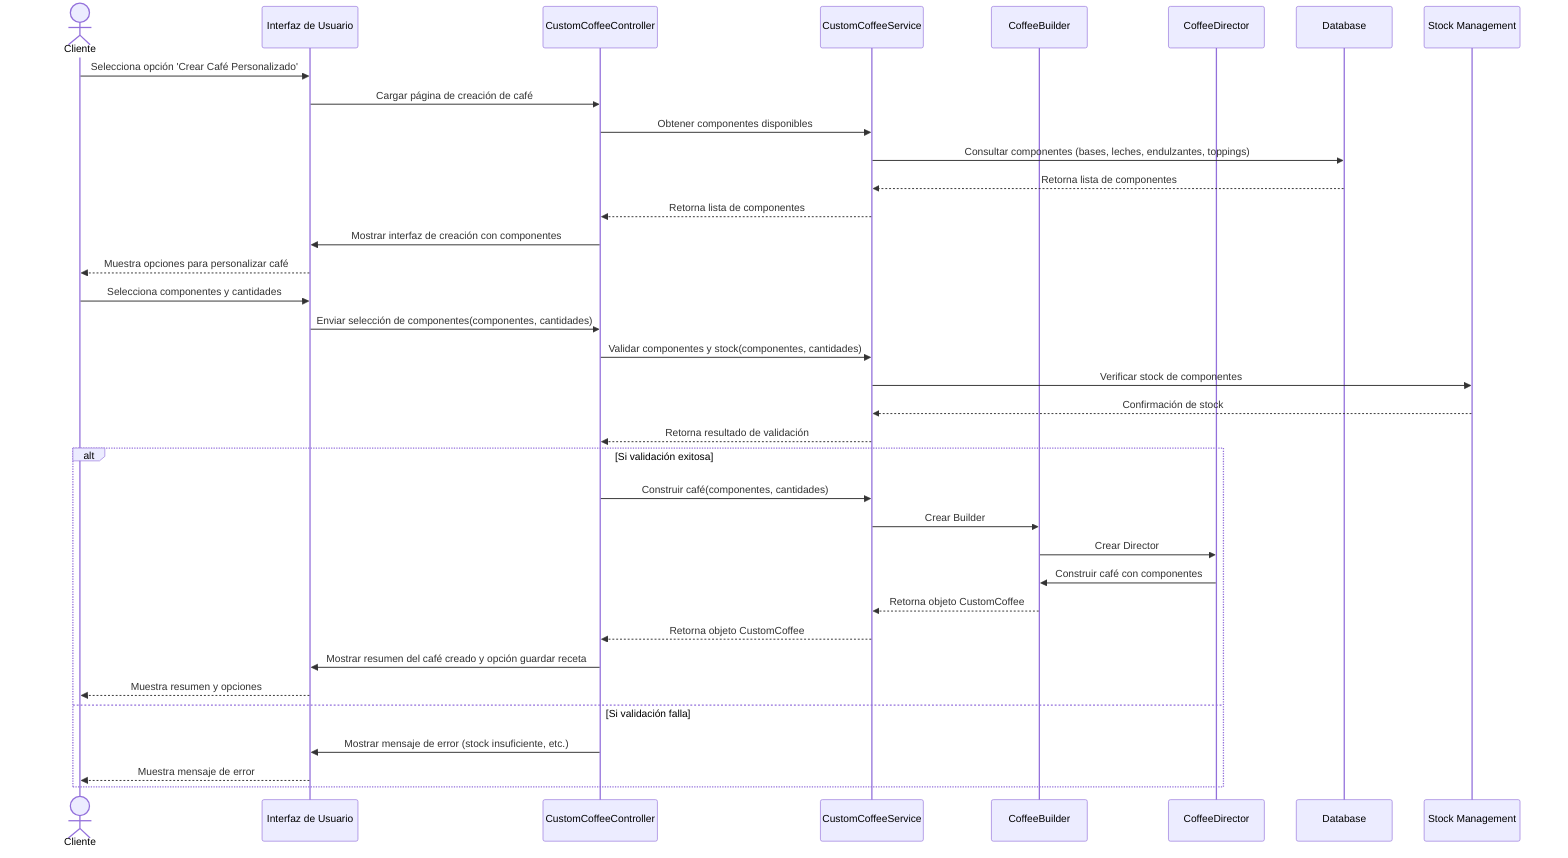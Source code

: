 sequenceDiagram
    actor Cliente
    participant UI as Interfaz de Usuario
    participant CCC as CustomCoffeeController
    participant CCS as CustomCoffeeService
    participant CB as CoffeeBuilder
    participant CD as CoffeeDirector
    participant DB as Database
    participant Stock as Stock Management

    Cliente->>UI: Selecciona opción 'Crear Café Personalizado'
    UI->>CCC: Cargar página de creación de café
    CCC->>CCS: Obtener componentes disponibles
    CCS->>DB: Consultar componentes (bases, leches, endulzantes, toppings)
    DB-->>CCS: Retorna lista de componentes
    CCS-->>CCC: Retorna lista de componentes
    CCC->>UI: Mostrar interfaz de creación con componentes
    UI-->>Cliente: Muestra opciones para personalizar café

    Cliente->>UI: Selecciona componentes y cantidades
    UI->>CCC: Enviar selección de componentes(componentes, cantidades)
    CCC->>CCS: Validar componentes y stock(componentes, cantidades)
    CCS->>Stock: Verificar stock de componentes
    Stock-->>CCS: Confirmación de stock
    CCS-->>CCC: Retorna resultado de validación

    alt Si validación exitosa
        CCC->>CCS: Construir café(componentes, cantidades)
        CCS->>CB: Crear Builder
        CB->>CD: Crear Director
        CD->>CB: Construir café con componentes
        CB-->>CCS: Retorna objeto CustomCoffee
        CCS-->>CCC: Retorna objeto CustomCoffee
        CCC->>UI: Mostrar resumen del café creado y opción guardar receta
        UI-->>Cliente: Muestra resumen y opciones
    else Si validación falla
        CCC->>UI: Mostrar mensaje de error (stock insuficiente, etc.)
        UI-->>Cliente: Muestra mensaje de error
    end